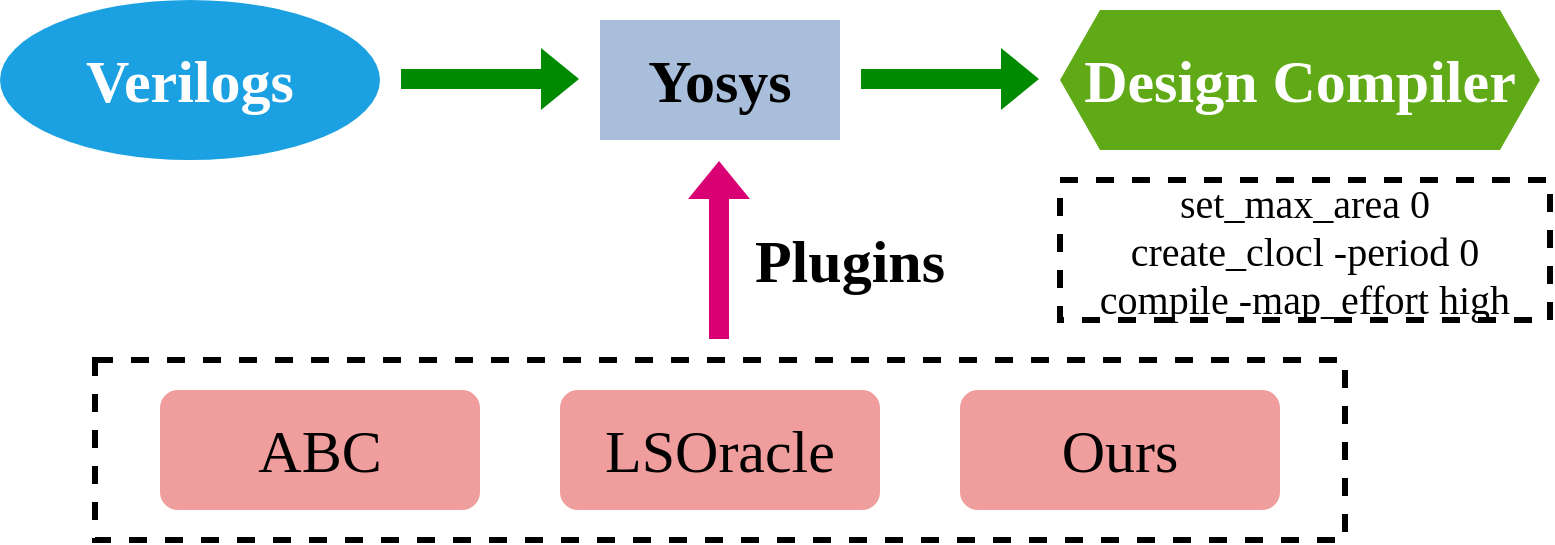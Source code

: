 <mxfile version="23.1.1" type="github">
  <diagram name="第 1 页" id="HAvIKgZ25yOHQbioZGKh">
    <mxGraphModel dx="1979" dy="1145" grid="1" gridSize="10" guides="1" tooltips="1" connect="1" arrows="1" fold="1" page="1" pageScale="1" pageWidth="900" pageHeight="400" math="0" shadow="0">
      <root>
        <mxCell id="0" />
        <mxCell id="1" parent="0" />
        <mxCell id="fzru5klA7RKhJBc94vuA-1" value="&lt;font size=&quot;1&quot; style=&quot;&quot; face=&quot;Times New Roman&quot;&gt;&lt;b style=&quot;font-size: 30px;&quot;&gt;Verilogs&lt;/b&gt;&lt;/font&gt;" style="ellipse;whiteSpace=wrap;html=1;fillColor=#1ba1e2;strokeColor=none;fontColor=#ffffff;" vertex="1" parent="1">
          <mxGeometry x="63" y="50" width="190" height="80" as="geometry" />
        </mxCell>
        <mxCell id="fzru5klA7RKhJBc94vuA-2" value="" style="shape=flexArrow;endArrow=classic;html=1;rounded=0;fillColor=#008a00;strokeColor=none;" edge="1" parent="1">
          <mxGeometry width="50" height="50" relative="1" as="geometry">
            <mxPoint x="263" y="89.5" as="sourcePoint" />
            <mxPoint x="353" y="89.5" as="targetPoint" />
          </mxGeometry>
        </mxCell>
        <mxCell id="fzru5klA7RKhJBc94vuA-3" value="" style="shape=flexArrow;endArrow=classic;html=1;rounded=0;fillColor=#008a00;strokeColor=none;" edge="1" parent="1">
          <mxGeometry width="50" height="50" relative="1" as="geometry">
            <mxPoint x="493" y="89.5" as="sourcePoint" />
            <mxPoint x="583" y="89.5" as="targetPoint" />
          </mxGeometry>
        </mxCell>
        <mxCell id="fzru5klA7RKhJBc94vuA-5" value="&lt;font size=&quot;1&quot; face=&quot;Times New Roman&quot;&gt;&lt;b style=&quot;font-size: 30px;&quot;&gt;Yosys&lt;/b&gt;&lt;/font&gt;" style="rounded=0;whiteSpace=wrap;html=1;fillColor=#a9beda;strokeColor=none;" vertex="1" parent="1">
          <mxGeometry x="363" y="60" width="120" height="60" as="geometry" />
        </mxCell>
        <mxCell id="fzru5klA7RKhJBc94vuA-6" value="&lt;font size=&quot;1&quot; face=&quot;Times New Roman&quot;&gt;&lt;b style=&quot;font-size: 30px;&quot;&gt;Design Compiler&lt;/b&gt;&lt;/font&gt;" style="shape=hexagon;perimeter=hexagonPerimeter2;whiteSpace=wrap;html=1;fixedSize=1;strokeColor=none;fillColor=#60a917;fontColor=#ffffff;" vertex="1" parent="1">
          <mxGeometry x="593" y="55" width="240" height="70" as="geometry" />
        </mxCell>
        <mxCell id="fzru5klA7RKhJBc94vuA-11" value="" style="rounded=0;whiteSpace=wrap;html=1;dashed=1;perimeterSpacing=3;strokeWidth=3;" vertex="1" parent="1">
          <mxGeometry x="110.5" y="230" width="625" height="90" as="geometry" />
        </mxCell>
        <mxCell id="fzru5klA7RKhJBc94vuA-8" value="&lt;font style=&quot;font-size: 30px;&quot; face=&quot;Times New Roman&quot;&gt;ABC&lt;/font&gt;" style="rounded=1;whiteSpace=wrap;html=1;fillColor=#f09d9d;strokeColor=none;" vertex="1" parent="1">
          <mxGeometry x="143" y="245" width="160" height="60" as="geometry" />
        </mxCell>
        <mxCell id="fzru5klA7RKhJBc94vuA-9" value="&lt;font style=&quot;font-size: 30px;&quot; face=&quot;Times New Roman&quot;&gt;LSOracle&lt;/font&gt;" style="rounded=1;whiteSpace=wrap;html=1;fillColor=#f09d9d;strokeColor=none;" vertex="1" parent="1">
          <mxGeometry x="343" y="245" width="160" height="60" as="geometry" />
        </mxCell>
        <mxCell id="fzru5klA7RKhJBc94vuA-10" value="&lt;font style=&quot;font-size: 30px;&quot; face=&quot;Times New Roman&quot;&gt;Ours&lt;/font&gt;" style="rounded=1;whiteSpace=wrap;html=1;fillColor=#f09d9d;strokeColor=none;" vertex="1" parent="1">
          <mxGeometry x="543" y="245" width="160" height="60" as="geometry" />
        </mxCell>
        <mxCell id="fzru5klA7RKhJBc94vuA-12" value="&lt;font style=&quot;font-size: 20px;&quot; face=&quot;Times New Roman&quot;&gt;set_max_area 0&lt;br&gt;create_clocl -period 0&lt;br&gt;compile -map_effort high&lt;/font&gt;" style="rounded=0;whiteSpace=wrap;html=1;dashed=1;perimeterSpacing=3;strokeWidth=3;" vertex="1" parent="1">
          <mxGeometry x="593" y="140" width="245" height="70" as="geometry" />
        </mxCell>
        <mxCell id="fzru5klA7RKhJBc94vuA-13" value="" style="shape=flexArrow;endArrow=classic;html=1;rounded=0;fillColor=#d80073;strokeColor=none;" edge="1" parent="1">
          <mxGeometry width="50" height="50" relative="1" as="geometry">
            <mxPoint x="422.5" y="220" as="sourcePoint" />
            <mxPoint x="422.5" y="130" as="targetPoint" />
          </mxGeometry>
        </mxCell>
        <mxCell id="fzru5klA7RKhJBc94vuA-14" value="&lt;font style=&quot;font-size: 30px;&quot; face=&quot;Times New Roman&quot;&gt;&lt;b&gt;Plugins&lt;/b&gt;&lt;/font&gt;" style="text;html=1;strokeColor=none;fillColor=none;align=center;verticalAlign=middle;whiteSpace=wrap;rounded=0;" vertex="1" parent="1">
          <mxGeometry x="433" y="160" width="110" height="40" as="geometry" />
        </mxCell>
      </root>
    </mxGraphModel>
  </diagram>
</mxfile>
